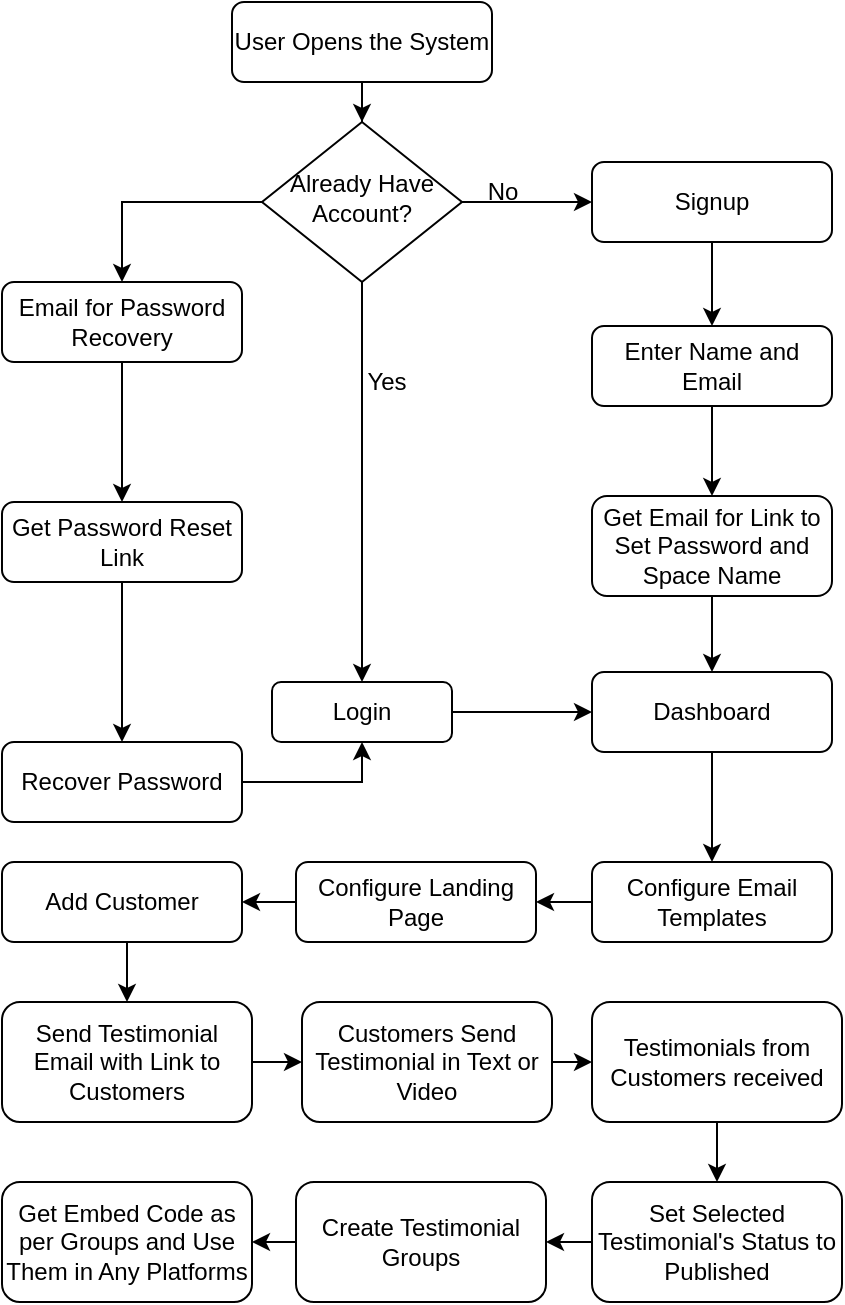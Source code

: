 <mxfile version="20.6.0" type="github">
  <diagram id="C5RBs43oDa-KdzZeNtuy" name="Page-1">
    <mxGraphModel dx="1593" dy="899" grid="1" gridSize="10" guides="1" tooltips="1" connect="1" arrows="1" fold="1" page="1" pageScale="1" pageWidth="827" pageHeight="1169" math="0" shadow="0">
      <root>
        <mxCell id="WIyWlLk6GJQsqaUBKTNV-0" />
        <mxCell id="WIyWlLk6GJQsqaUBKTNV-1" parent="WIyWlLk6GJQsqaUBKTNV-0" />
        <mxCell id="RZ5qS3__V9IMr34pqo4k-3" style="edgeStyle=orthogonalEdgeStyle;rounded=0;orthogonalLoop=1;jettySize=auto;html=1;exitX=1;exitY=0.5;exitDx=0;exitDy=0;entryX=0;entryY=0.5;entryDx=0;entryDy=0;" edge="1" parent="WIyWlLk6GJQsqaUBKTNV-1" source="WIyWlLk6GJQsqaUBKTNV-6" target="WIyWlLk6GJQsqaUBKTNV-7">
          <mxGeometry relative="1" as="geometry" />
        </mxCell>
        <mxCell id="RZ5qS3__V9IMr34pqo4k-7" style="edgeStyle=orthogonalEdgeStyle;rounded=0;orthogonalLoop=1;jettySize=auto;html=1;entryX=0.5;entryY=0;entryDx=0;entryDy=0;exitX=0.5;exitY=1;exitDx=0;exitDy=0;" edge="1" parent="WIyWlLk6GJQsqaUBKTNV-1" source="WIyWlLk6GJQsqaUBKTNV-6" target="RZ5qS3__V9IMr34pqo4k-8">
          <mxGeometry relative="1" as="geometry">
            <mxPoint x="139.957" y="209.966" as="targetPoint" />
          </mxGeometry>
        </mxCell>
        <mxCell id="RZ5qS3__V9IMr34pqo4k-20" style="edgeStyle=orthogonalEdgeStyle;rounded=0;orthogonalLoop=1;jettySize=auto;html=1;exitX=0;exitY=0.5;exitDx=0;exitDy=0;entryX=0.5;entryY=0;entryDx=0;entryDy=0;" edge="1" parent="WIyWlLk6GJQsqaUBKTNV-1" source="WIyWlLk6GJQsqaUBKTNV-6" target="RZ5qS3__V9IMr34pqo4k-10">
          <mxGeometry relative="1" as="geometry" />
        </mxCell>
        <mxCell id="WIyWlLk6GJQsqaUBKTNV-6" value="Already Have Account?" style="rhombus;whiteSpace=wrap;html=1;shadow=0;fontFamily=Helvetica;fontSize=12;align=center;strokeWidth=1;spacing=6;spacingTop=-4;" parent="WIyWlLk6GJQsqaUBKTNV-1" vertex="1">
          <mxGeometry x="170" y="170" width="100" height="80" as="geometry" />
        </mxCell>
        <mxCell id="RZ5qS3__V9IMr34pqo4k-30" style="edgeStyle=orthogonalEdgeStyle;rounded=0;orthogonalLoop=1;jettySize=auto;html=1;exitX=0.5;exitY=1;exitDx=0;exitDy=0;entryX=0.5;entryY=0;entryDx=0;entryDy=0;" edge="1" parent="WIyWlLk6GJQsqaUBKTNV-1" source="WIyWlLk6GJQsqaUBKTNV-7" target="RZ5qS3__V9IMr34pqo4k-28">
          <mxGeometry relative="1" as="geometry" />
        </mxCell>
        <mxCell id="WIyWlLk6GJQsqaUBKTNV-7" value="Signup " style="rounded=1;whiteSpace=wrap;html=1;fontSize=12;glass=0;strokeWidth=1;shadow=0;" parent="WIyWlLk6GJQsqaUBKTNV-1" vertex="1">
          <mxGeometry x="335" y="190" width="120" height="40" as="geometry" />
        </mxCell>
        <mxCell id="RZ5qS3__V9IMr34pqo4k-1" style="edgeStyle=orthogonalEdgeStyle;rounded=0;orthogonalLoop=1;jettySize=auto;html=1;exitX=0.5;exitY=1;exitDx=0;exitDy=0;" edge="1" parent="WIyWlLk6GJQsqaUBKTNV-1" source="RZ5qS3__V9IMr34pqo4k-0" target="WIyWlLk6GJQsqaUBKTNV-6">
          <mxGeometry relative="1" as="geometry" />
        </mxCell>
        <mxCell id="RZ5qS3__V9IMr34pqo4k-0" value="User Opens the System" style="rounded=1;whiteSpace=wrap;html=1;fontSize=12;glass=0;strokeWidth=1;shadow=0;" vertex="1" parent="WIyWlLk6GJQsqaUBKTNV-1">
          <mxGeometry x="155" y="110" width="130" height="40" as="geometry" />
        </mxCell>
        <mxCell id="RZ5qS3__V9IMr34pqo4k-4" value="&lt;div&gt;No&lt;/div&gt;" style="text;html=1;align=center;verticalAlign=middle;resizable=0;points=[];autosize=1;strokeColor=none;fillColor=none;" vertex="1" parent="WIyWlLk6GJQsqaUBKTNV-1">
          <mxGeometry x="270" y="190" width="40" height="30" as="geometry" />
        </mxCell>
        <mxCell id="RZ5qS3__V9IMr34pqo4k-26" style="edgeStyle=orthogonalEdgeStyle;rounded=0;orthogonalLoop=1;jettySize=auto;html=1;exitX=1;exitY=0.5;exitDx=0;exitDy=0;entryX=0;entryY=0.5;entryDx=0;entryDy=0;" edge="1" parent="WIyWlLk6GJQsqaUBKTNV-1" source="RZ5qS3__V9IMr34pqo4k-8" target="RZ5qS3__V9IMr34pqo4k-23">
          <mxGeometry relative="1" as="geometry" />
        </mxCell>
        <mxCell id="RZ5qS3__V9IMr34pqo4k-8" value="Login " style="rounded=1;whiteSpace=wrap;html=1;" vertex="1" parent="WIyWlLk6GJQsqaUBKTNV-1">
          <mxGeometry x="175" y="450" width="90" height="30" as="geometry" />
        </mxCell>
        <mxCell id="RZ5qS3__V9IMr34pqo4k-9" value="Yes" style="text;html=1;align=center;verticalAlign=middle;resizable=0;points=[];autosize=1;strokeColor=none;fillColor=none;" vertex="1" parent="WIyWlLk6GJQsqaUBKTNV-1">
          <mxGeometry x="212" y="285" width="40" height="30" as="geometry" />
        </mxCell>
        <mxCell id="RZ5qS3__V9IMr34pqo4k-15" style="edgeStyle=orthogonalEdgeStyle;rounded=0;orthogonalLoop=1;jettySize=auto;html=1;" edge="1" parent="WIyWlLk6GJQsqaUBKTNV-1" source="RZ5qS3__V9IMr34pqo4k-10" target="RZ5qS3__V9IMr34pqo4k-12">
          <mxGeometry relative="1" as="geometry" />
        </mxCell>
        <mxCell id="RZ5qS3__V9IMr34pqo4k-10" value="Email for Password Recovery" style="rounded=1;whiteSpace=wrap;html=1;fontSize=12;glass=0;strokeWidth=1;shadow=0;" vertex="1" parent="WIyWlLk6GJQsqaUBKTNV-1">
          <mxGeometry x="40" y="250" width="120" height="40" as="geometry" />
        </mxCell>
        <mxCell id="RZ5qS3__V9IMr34pqo4k-16" style="edgeStyle=orthogonalEdgeStyle;rounded=0;orthogonalLoop=1;jettySize=auto;html=1;entryX=0.5;entryY=0;entryDx=0;entryDy=0;" edge="1" parent="WIyWlLk6GJQsqaUBKTNV-1" source="RZ5qS3__V9IMr34pqo4k-12" target="RZ5qS3__V9IMr34pqo4k-13">
          <mxGeometry relative="1" as="geometry" />
        </mxCell>
        <mxCell id="RZ5qS3__V9IMr34pqo4k-12" value="Get Password Reset Link" style="rounded=1;whiteSpace=wrap;html=1;fontSize=12;glass=0;strokeWidth=1;shadow=0;" vertex="1" parent="WIyWlLk6GJQsqaUBKTNV-1">
          <mxGeometry x="40" y="360" width="120" height="40" as="geometry" />
        </mxCell>
        <mxCell id="RZ5qS3__V9IMr34pqo4k-17" style="edgeStyle=orthogonalEdgeStyle;rounded=0;orthogonalLoop=1;jettySize=auto;html=1;entryX=0.5;entryY=1;entryDx=0;entryDy=0;" edge="1" parent="WIyWlLk6GJQsqaUBKTNV-1" source="RZ5qS3__V9IMr34pqo4k-13" target="RZ5qS3__V9IMr34pqo4k-8">
          <mxGeometry relative="1" as="geometry">
            <Array as="points">
              <mxPoint x="220" y="500" />
            </Array>
          </mxGeometry>
        </mxCell>
        <mxCell id="RZ5qS3__V9IMr34pqo4k-13" value="Recover Password" style="rounded=1;whiteSpace=wrap;html=1;fontSize=12;glass=0;strokeWidth=1;shadow=0;" vertex="1" parent="WIyWlLk6GJQsqaUBKTNV-1">
          <mxGeometry x="40" y="480" width="120" height="40" as="geometry" />
        </mxCell>
        <mxCell id="RZ5qS3__V9IMr34pqo4k-53" style="edgeStyle=orthogonalEdgeStyle;rounded=0;orthogonalLoop=1;jettySize=auto;html=1;exitX=0.5;exitY=1;exitDx=0;exitDy=0;entryX=0.5;entryY=0;entryDx=0;entryDy=0;" edge="1" parent="WIyWlLk6GJQsqaUBKTNV-1" source="RZ5qS3__V9IMr34pqo4k-23" target="RZ5qS3__V9IMr34pqo4k-33">
          <mxGeometry relative="1" as="geometry" />
        </mxCell>
        <mxCell id="RZ5qS3__V9IMr34pqo4k-23" value="Dashboard" style="rounded=1;whiteSpace=wrap;html=1;fontSize=12;glass=0;strokeWidth=1;shadow=0;" vertex="1" parent="WIyWlLk6GJQsqaUBKTNV-1">
          <mxGeometry x="335" y="445" width="120" height="40" as="geometry" />
        </mxCell>
        <mxCell id="RZ5qS3__V9IMr34pqo4k-31" style="edgeStyle=orthogonalEdgeStyle;rounded=0;orthogonalLoop=1;jettySize=auto;html=1;exitX=0.5;exitY=1;exitDx=0;exitDy=0;entryX=0.5;entryY=0;entryDx=0;entryDy=0;" edge="1" parent="WIyWlLk6GJQsqaUBKTNV-1" source="RZ5qS3__V9IMr34pqo4k-28" target="RZ5qS3__V9IMr34pqo4k-29">
          <mxGeometry relative="1" as="geometry" />
        </mxCell>
        <mxCell id="RZ5qS3__V9IMr34pqo4k-28" value="Enter Name and Email " style="rounded=1;whiteSpace=wrap;html=1;fontSize=12;glass=0;strokeWidth=1;shadow=0;" vertex="1" parent="WIyWlLk6GJQsqaUBKTNV-1">
          <mxGeometry x="335" y="272" width="120" height="40" as="geometry" />
        </mxCell>
        <mxCell id="RZ5qS3__V9IMr34pqo4k-32" style="edgeStyle=orthogonalEdgeStyle;rounded=0;orthogonalLoop=1;jettySize=auto;html=1;exitX=0.5;exitY=1;exitDx=0;exitDy=0;entryX=0.5;entryY=0;entryDx=0;entryDy=0;" edge="1" parent="WIyWlLk6GJQsqaUBKTNV-1" source="RZ5qS3__V9IMr34pqo4k-29" target="RZ5qS3__V9IMr34pqo4k-23">
          <mxGeometry relative="1" as="geometry" />
        </mxCell>
        <mxCell id="RZ5qS3__V9IMr34pqo4k-29" value="Get Email for Link to Set Password and Space Name" style="rounded=1;whiteSpace=wrap;html=1;fontSize=12;glass=0;strokeWidth=1;shadow=0;" vertex="1" parent="WIyWlLk6GJQsqaUBKTNV-1">
          <mxGeometry x="335" y="357" width="120" height="50" as="geometry" />
        </mxCell>
        <mxCell id="RZ5qS3__V9IMr34pqo4k-50" style="edgeStyle=orthogonalEdgeStyle;rounded=0;orthogonalLoop=1;jettySize=auto;html=1;exitX=0;exitY=0.5;exitDx=0;exitDy=0;entryX=1;entryY=0.5;entryDx=0;entryDy=0;" edge="1" parent="WIyWlLk6GJQsqaUBKTNV-1" source="RZ5qS3__V9IMr34pqo4k-33" target="RZ5qS3__V9IMr34pqo4k-35">
          <mxGeometry relative="1" as="geometry" />
        </mxCell>
        <mxCell id="RZ5qS3__V9IMr34pqo4k-33" value="Configure Email Templates" style="rounded=1;whiteSpace=wrap;html=1;fontSize=12;glass=0;strokeWidth=1;shadow=0;" vertex="1" parent="WIyWlLk6GJQsqaUBKTNV-1">
          <mxGeometry x="335" y="540" width="120" height="40" as="geometry" />
        </mxCell>
        <mxCell id="RZ5qS3__V9IMr34pqo4k-51" style="edgeStyle=orthogonalEdgeStyle;rounded=0;orthogonalLoop=1;jettySize=auto;html=1;exitX=0;exitY=0.5;exitDx=0;exitDy=0;entryX=1;entryY=0.5;entryDx=0;entryDy=0;" edge="1" parent="WIyWlLk6GJQsqaUBKTNV-1" source="RZ5qS3__V9IMr34pqo4k-35" target="RZ5qS3__V9IMr34pqo4k-37">
          <mxGeometry relative="1" as="geometry" />
        </mxCell>
        <mxCell id="RZ5qS3__V9IMr34pqo4k-35" value="Configure Landing Page" style="rounded=1;whiteSpace=wrap;html=1;fontSize=12;glass=0;strokeWidth=1;shadow=0;" vertex="1" parent="WIyWlLk6GJQsqaUBKTNV-1">
          <mxGeometry x="187" y="540" width="120" height="40" as="geometry" />
        </mxCell>
        <mxCell id="RZ5qS3__V9IMr34pqo4k-57" style="edgeStyle=orthogonalEdgeStyle;rounded=0;orthogonalLoop=1;jettySize=auto;html=1;exitX=0.5;exitY=1;exitDx=0;exitDy=0;entryX=0.5;entryY=0;entryDx=0;entryDy=0;" edge="1" parent="WIyWlLk6GJQsqaUBKTNV-1" source="RZ5qS3__V9IMr34pqo4k-37" target="RZ5qS3__V9IMr34pqo4k-43">
          <mxGeometry relative="1" as="geometry" />
        </mxCell>
        <mxCell id="RZ5qS3__V9IMr34pqo4k-37" value="Add Customer" style="rounded=1;whiteSpace=wrap;html=1;fontSize=12;glass=0;strokeWidth=1;shadow=0;" vertex="1" parent="WIyWlLk6GJQsqaUBKTNV-1">
          <mxGeometry x="40" y="540" width="120" height="40" as="geometry" />
        </mxCell>
        <mxCell id="RZ5qS3__V9IMr34pqo4k-58" style="edgeStyle=orthogonalEdgeStyle;rounded=0;orthogonalLoop=1;jettySize=auto;html=1;exitX=1;exitY=0.5;exitDx=0;exitDy=0;entryX=0;entryY=0.5;entryDx=0;entryDy=0;" edge="1" parent="WIyWlLk6GJQsqaUBKTNV-1" source="RZ5qS3__V9IMr34pqo4k-43" target="RZ5qS3__V9IMr34pqo4k-44">
          <mxGeometry relative="1" as="geometry" />
        </mxCell>
        <mxCell id="RZ5qS3__V9IMr34pqo4k-43" value="Send Testimonial Email with Link to Customers" style="rounded=1;whiteSpace=wrap;html=1;fontSize=12;glass=0;strokeWidth=1;shadow=0;" vertex="1" parent="WIyWlLk6GJQsqaUBKTNV-1">
          <mxGeometry x="40" y="610" width="125" height="60" as="geometry" />
        </mxCell>
        <mxCell id="RZ5qS3__V9IMr34pqo4k-61" style="edgeStyle=orthogonalEdgeStyle;rounded=0;orthogonalLoop=1;jettySize=auto;html=1;exitX=1;exitY=0.5;exitDx=0;exitDy=0;entryX=0;entryY=0.5;entryDx=0;entryDy=0;" edge="1" parent="WIyWlLk6GJQsqaUBKTNV-1" source="RZ5qS3__V9IMr34pqo4k-44" target="RZ5qS3__V9IMr34pqo4k-45">
          <mxGeometry relative="1" as="geometry" />
        </mxCell>
        <mxCell id="RZ5qS3__V9IMr34pqo4k-44" value="Customers Send Testimonial in Text or Video" style="rounded=1;whiteSpace=wrap;html=1;fontSize=12;glass=0;strokeWidth=1;shadow=0;" vertex="1" parent="WIyWlLk6GJQsqaUBKTNV-1">
          <mxGeometry x="190" y="610" width="125" height="60" as="geometry" />
        </mxCell>
        <mxCell id="RZ5qS3__V9IMr34pqo4k-62" style="edgeStyle=orthogonalEdgeStyle;rounded=0;orthogonalLoop=1;jettySize=auto;html=1;exitX=0.5;exitY=1;exitDx=0;exitDy=0;entryX=0.5;entryY=0;entryDx=0;entryDy=0;" edge="1" parent="WIyWlLk6GJQsqaUBKTNV-1" source="RZ5qS3__V9IMr34pqo4k-45" target="RZ5qS3__V9IMr34pqo4k-46">
          <mxGeometry relative="1" as="geometry" />
        </mxCell>
        <mxCell id="RZ5qS3__V9IMr34pqo4k-45" value="Testimonials from Customers received" style="rounded=1;whiteSpace=wrap;html=1;fontSize=12;glass=0;strokeWidth=1;shadow=0;" vertex="1" parent="WIyWlLk6GJQsqaUBKTNV-1">
          <mxGeometry x="335" y="610" width="125" height="60" as="geometry" />
        </mxCell>
        <mxCell id="RZ5qS3__V9IMr34pqo4k-63" style="edgeStyle=orthogonalEdgeStyle;rounded=0;orthogonalLoop=1;jettySize=auto;html=1;exitX=0;exitY=0.5;exitDx=0;exitDy=0;entryX=1;entryY=0.5;entryDx=0;entryDy=0;" edge="1" parent="WIyWlLk6GJQsqaUBKTNV-1" source="RZ5qS3__V9IMr34pqo4k-46" target="RZ5qS3__V9IMr34pqo4k-47">
          <mxGeometry relative="1" as="geometry" />
        </mxCell>
        <mxCell id="RZ5qS3__V9IMr34pqo4k-46" value="Set Selected Testimonial&#39;s Status to Published" style="rounded=1;whiteSpace=wrap;html=1;fontSize=12;glass=0;strokeWidth=1;shadow=0;" vertex="1" parent="WIyWlLk6GJQsqaUBKTNV-1">
          <mxGeometry x="335" y="700" width="125" height="60" as="geometry" />
        </mxCell>
        <mxCell id="RZ5qS3__V9IMr34pqo4k-64" style="edgeStyle=orthogonalEdgeStyle;rounded=0;orthogonalLoop=1;jettySize=auto;html=1;exitX=0;exitY=0.5;exitDx=0;exitDy=0;entryX=1;entryY=0.5;entryDx=0;entryDy=0;" edge="1" parent="WIyWlLk6GJQsqaUBKTNV-1" source="RZ5qS3__V9IMr34pqo4k-47" target="RZ5qS3__V9IMr34pqo4k-48">
          <mxGeometry relative="1" as="geometry" />
        </mxCell>
        <mxCell id="RZ5qS3__V9IMr34pqo4k-47" value="Create Testimonial Groups" style="rounded=1;whiteSpace=wrap;html=1;fontSize=12;glass=0;strokeWidth=1;shadow=0;" vertex="1" parent="WIyWlLk6GJQsqaUBKTNV-1">
          <mxGeometry x="187" y="700" width="125" height="60" as="geometry" />
        </mxCell>
        <mxCell id="RZ5qS3__V9IMr34pqo4k-48" value="Get Embed Code as per Groups and Use Them in Any Platforms" style="rounded=1;whiteSpace=wrap;html=1;fontSize=12;glass=0;strokeWidth=1;shadow=0;" vertex="1" parent="WIyWlLk6GJQsqaUBKTNV-1">
          <mxGeometry x="40" y="700" width="125" height="60" as="geometry" />
        </mxCell>
      </root>
    </mxGraphModel>
  </diagram>
</mxfile>
